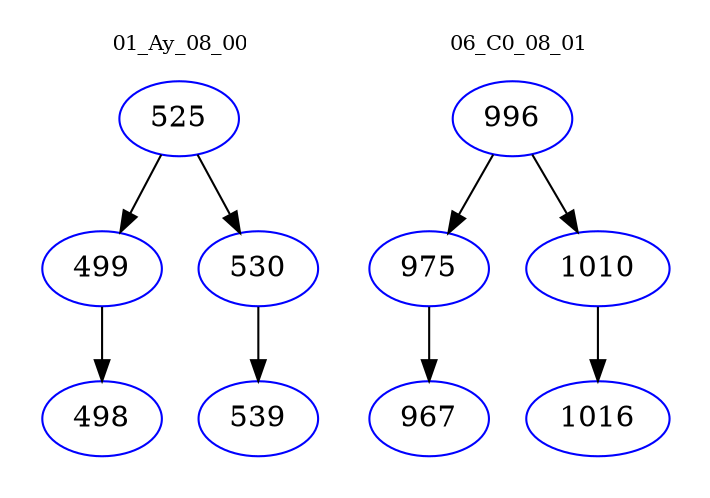 digraph{
subgraph cluster_0 {
color = white
label = "01_Ay_08_00";
fontsize=10;
T0_525 [label="525", color="blue"]
T0_525 -> T0_499 [color="black"]
T0_499 [label="499", color="blue"]
T0_499 -> T0_498 [color="black"]
T0_498 [label="498", color="blue"]
T0_525 -> T0_530 [color="black"]
T0_530 [label="530", color="blue"]
T0_530 -> T0_539 [color="black"]
T0_539 [label="539", color="blue"]
}
subgraph cluster_1 {
color = white
label = "06_C0_08_01";
fontsize=10;
T1_996 [label="996", color="blue"]
T1_996 -> T1_975 [color="black"]
T1_975 [label="975", color="blue"]
T1_975 -> T1_967 [color="black"]
T1_967 [label="967", color="blue"]
T1_996 -> T1_1010 [color="black"]
T1_1010 [label="1010", color="blue"]
T1_1010 -> T1_1016 [color="black"]
T1_1016 [label="1016", color="blue"]
}
}

